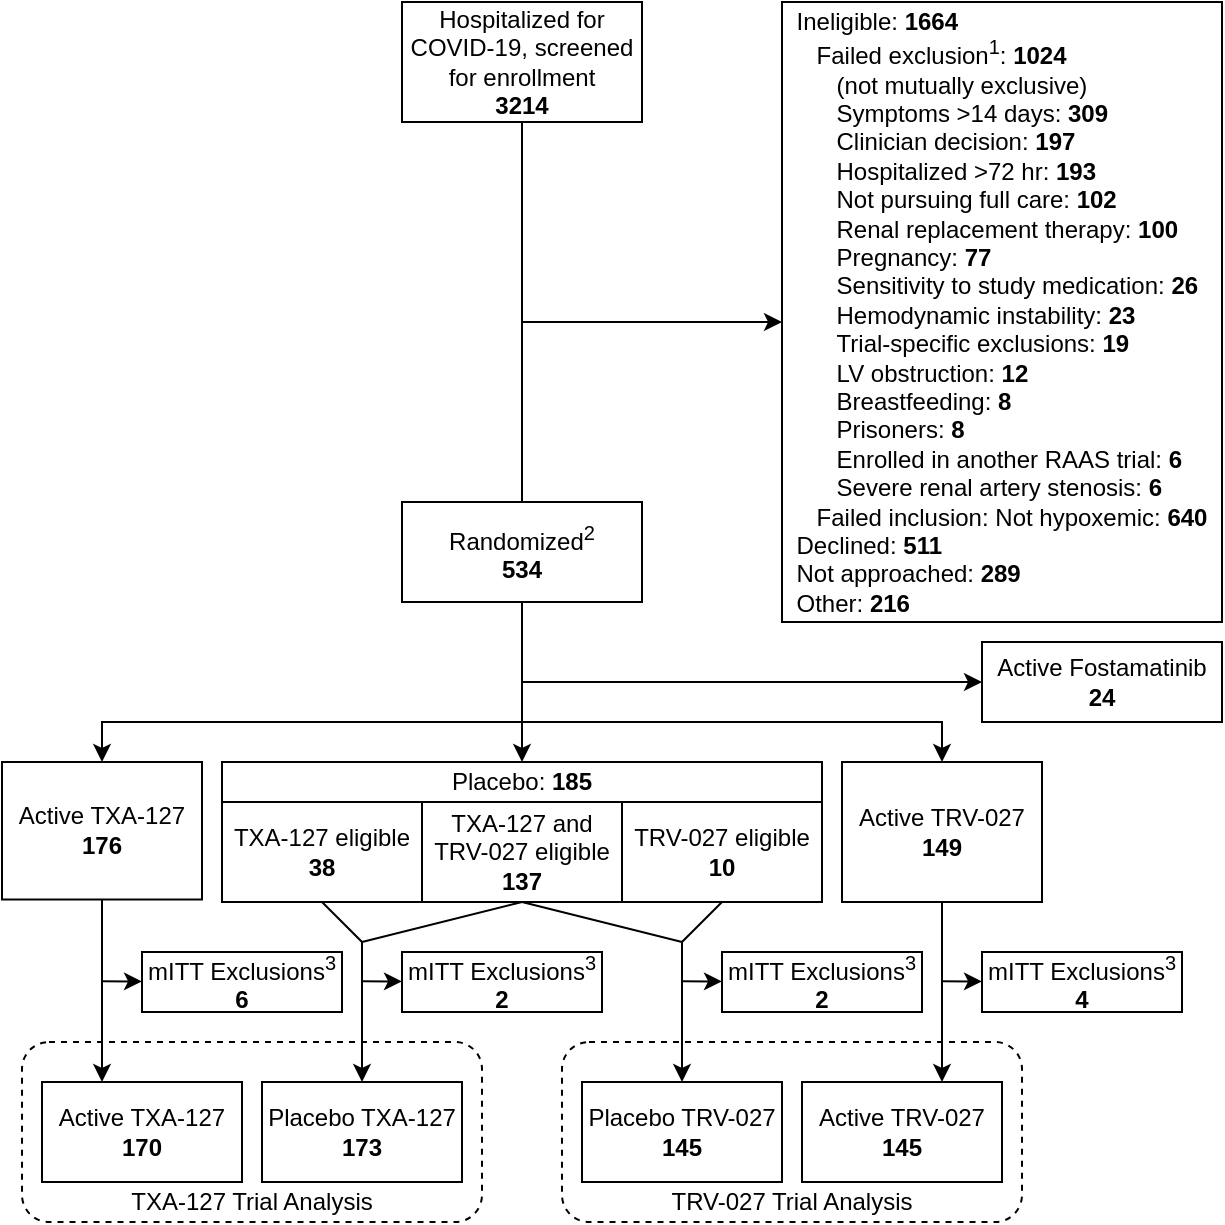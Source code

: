 <mxfile version="21.6.9" type="google">
  <diagram id="HfjM1wZW--X67TTqQhMb" name="Page-1">
    <mxGraphModel grid="1" page="1" gridSize="10" guides="1" tooltips="1" connect="1" arrows="1" fold="1" pageScale="1" pageWidth="850" pageHeight="1100" math="0" shadow="0">
      <root>
        <mxCell id="0" />
        <mxCell id="1" parent="0" />
        <mxCell id="et5guZH8IR5iMEiWxP18-28" value="" style="rounded=1;whiteSpace=wrap;html=1;dashed=1;" vertex="1" parent="1">
          <mxGeometry x="440" y="600" width="230" height="90" as="geometry" />
        </mxCell>
        <mxCell id="et5guZH8IR5iMEiWxP18-27" value="" style="rounded=1;whiteSpace=wrap;html=1;dashed=1;" vertex="1" parent="1">
          <mxGeometry x="170" y="600" width="230" height="90" as="geometry" />
        </mxCell>
        <mxCell id="et5guZH8IR5iMEiWxP18-1" value="Hospitalized for COVID-19, screened for enrollment&lt;br&gt;&lt;b&gt;3214&lt;/b&gt;" style="rounded=0;whiteSpace=wrap;html=1;" vertex="1" parent="1">
          <mxGeometry x="360" y="80" width="120" height="60" as="geometry" />
        </mxCell>
        <mxCell id="et5guZH8IR5iMEiWxP18-2" value="" style="endArrow=none;html=1;rounded=0;exitX=0.5;exitY=1;exitDx=0;exitDy=0;endFill=0;entryX=0.5;entryY=0;entryDx=0;entryDy=0;" edge="1" parent="1" source="et5guZH8IR5iMEiWxP18-1" target="et5guZH8IR5iMEiWxP18-10">
          <mxGeometry width="50" height="50" relative="1" as="geometry">
            <mxPoint x="400" y="370" as="sourcePoint" />
            <mxPoint x="420" y="280" as="targetPoint" />
          </mxGeometry>
        </mxCell>
        <mxCell id="et5guZH8IR5iMEiWxP18-4" value="&lt;div style=&quot;text-align: left;&quot;&gt;&lt;span style=&quot;background-color: initial;&quot;&gt;Ineligible:&amp;nbsp;&lt;/span&gt;&lt;b style=&quot;background-color: initial;&quot;&gt;1664&lt;/b&gt;&lt;/div&gt;&lt;div style=&quot;text-align: left;&quot;&gt;&lt;span style=&quot;background-color: initial;&quot;&gt;&lt;b&gt;&amp;nbsp; &amp;nbsp;&lt;/b&gt;Failed exclusion&lt;sup&gt;1&lt;/sup&gt;:&amp;nbsp;&lt;b&gt;1024&lt;/b&gt;&lt;/span&gt;&lt;/div&gt;&lt;div style=&quot;text-align: left;&quot;&gt;&lt;span style=&quot;background-color: initial;&quot;&gt;&lt;b&gt;&amp;nbsp; &amp;nbsp; &amp;nbsp; &lt;/b&gt;(not mutually exclusive)&lt;/span&gt;&lt;/div&gt;&lt;div style=&quot;text-align: left;&quot;&gt;&lt;span style=&quot;background-color: initial;&quot;&gt;&amp;nbsp; &amp;nbsp; &amp;nbsp; Symptoms &amp;gt;14 days: &lt;b&gt;309&lt;/b&gt;&lt;/span&gt;&lt;br&gt;&lt;/div&gt;&lt;div style=&quot;text-align: left;&quot;&gt;&amp;nbsp; &amp;nbsp; &amp;nbsp; Clinician decision: &lt;b&gt;197&lt;/b&gt;&lt;/div&gt;&lt;div style=&quot;text-align: left;&quot;&gt;&amp;nbsp; &amp;nbsp; &amp;nbsp; Hospitalized &amp;gt;72 hr: &lt;b&gt;193&lt;/b&gt;&lt;/div&gt;&lt;div style=&quot;text-align: left;&quot;&gt;&amp;nbsp; &amp;nbsp; &amp;nbsp; Not pursuing full care:&amp;nbsp;&lt;b style=&quot;border-color: var(--border-color);&quot;&gt;102&lt;/b&gt;&lt;b&gt;&lt;br&gt;&lt;/b&gt;&lt;/div&gt;&lt;div style=&quot;text-align: left;&quot;&gt;&amp;nbsp; &amp;nbsp; &amp;nbsp; Renal replacement therapy: &lt;b&gt;100&lt;/b&gt;&lt;/div&gt;&lt;div style=&quot;text-align: left;&quot;&gt;&lt;span style=&quot;background-color: initial;&quot;&gt;&amp;nbsp; &amp;nbsp; &amp;nbsp; Pregnancy: &lt;/span&gt;&lt;b style=&quot;background-color: initial;&quot;&gt;77&lt;/b&gt;&lt;/div&gt;&lt;div style=&quot;text-align: left;&quot;&gt;&lt;b style=&quot;background-color: initial;&quot;&gt;&amp;nbsp; &amp;nbsp; &amp;nbsp; &lt;/b&gt;&lt;span style=&quot;background-color: initial;&quot;&gt;Sensitivity to study medication: &lt;b&gt;26&lt;/b&gt;&lt;/span&gt;&lt;/div&gt;&lt;div style=&quot;text-align: left;&quot;&gt;&lt;span style=&quot;background-color: initial;&quot;&gt;&amp;nbsp; &amp;nbsp; &amp;nbsp; Hemodynamic instability: &lt;b&gt;23&lt;/b&gt;&lt;/span&gt;&lt;/div&gt;&lt;div style=&quot;text-align: left;&quot;&gt;&lt;b style=&quot;border-color: var(--border-color);&quot;&gt;&amp;nbsp; &amp;nbsp; &amp;nbsp;&amp;nbsp;&lt;/b&gt;Trial-specific exclusions:&amp;nbsp;&lt;b style=&quot;border-color: var(--border-color);&quot;&gt;19&lt;/b&gt;&lt;span style=&quot;background-color: initial;&quot;&gt;&lt;b&gt;&lt;br&gt;&lt;/b&gt;&lt;/span&gt;&lt;/div&gt;&lt;div style=&quot;text-align: left;&quot;&gt;&lt;span style=&quot;background-color: initial;&quot;&gt;&lt;b&gt;&amp;nbsp; &amp;nbsp; &amp;nbsp; &lt;/b&gt;LV obstruction: &lt;b&gt;12&lt;/b&gt;&lt;/span&gt;&lt;/div&gt;&lt;div style=&quot;text-align: left;&quot;&gt;&lt;span style=&quot;background-color: initial;&quot;&gt;&lt;b&gt;&amp;nbsp; &amp;nbsp; &amp;nbsp; &lt;/b&gt;Breastfeeding: &lt;b&gt;8&lt;/b&gt;&lt;/span&gt;&lt;/div&gt;&lt;div style=&quot;text-align: left;&quot;&gt;&lt;span style=&quot;background-color: initial;&quot;&gt;&amp;nbsp; &amp;nbsp; &amp;nbsp; Prisoners: &lt;b&gt;8&lt;/b&gt;&lt;/span&gt;&lt;/div&gt;&lt;div style=&quot;text-align: left;&quot;&gt;&lt;span style=&quot;background-color: initial;&quot;&gt;&amp;nbsp; &amp;nbsp; &amp;nbsp; Enrolled in another RAAS trial: &lt;b&gt;6&lt;/b&gt;&lt;/span&gt;&lt;/div&gt;&lt;div style=&quot;text-align: left;&quot;&gt;&lt;span style=&quot;background-color: initial;&quot;&gt;&amp;nbsp; &amp;nbsp; &amp;nbsp; Severe renal artery stenosis: &lt;b&gt;6&lt;/b&gt;&lt;/span&gt;&lt;/div&gt;&lt;div style=&quot;text-align: left;&quot;&gt;&amp;nbsp; &amp;nbsp;Failed inclusion: Not hypoxemic:&amp;nbsp;&lt;b style=&quot;border-color: var(--border-color);&quot;&gt;640&lt;/b&gt;&lt;b&gt;&lt;br&gt;&lt;/b&gt;&lt;/div&gt;&lt;div style=&quot;text-align: left;&quot;&gt;&lt;span style=&quot;border-color: var(--border-color);&quot;&gt;Declined:&amp;nbsp;&lt;b style=&quot;font-weight: bold; border-color: var(--border-color); background-color: initial;&quot;&gt;511&lt;/b&gt;&lt;br&gt;&lt;/span&gt;&lt;/div&gt;&lt;div style=&quot;text-align: left;&quot;&gt;&lt;span style=&quot;background-color: initial;&quot;&gt;Not approached:&amp;nbsp;&lt;/span&gt;&lt;b style=&quot;background-color: initial;&quot;&gt;289&lt;/b&gt;&lt;/div&gt;&lt;div style=&quot;text-align: left;&quot;&gt;&lt;span style=&quot;background-color: initial;&quot;&gt;Other:&amp;nbsp;&lt;/span&gt;&lt;b style=&quot;background-color: initial;&quot;&gt;216&lt;/b&gt;&lt;br&gt;&lt;/div&gt;" style="rounded=0;whiteSpace=wrap;html=1;" vertex="1" parent="1">
          <mxGeometry x="550" y="80" width="220" height="310" as="geometry" />
        </mxCell>
        <mxCell id="et5guZH8IR5iMEiWxP18-10" value="Randomized&lt;sup style=&quot;&quot;&gt;&lt;font style=&quot;font-size: 10px;&quot;&gt;2&lt;/font&gt;&lt;/sup&gt;&lt;br&gt;&lt;b&gt;534&lt;/b&gt;" style="rounded=0;whiteSpace=wrap;html=1;" vertex="1" parent="1">
          <mxGeometry x="360" y="330" width="120" height="50" as="geometry" />
        </mxCell>
        <mxCell id="et5guZH8IR5iMEiWxP18-12" value="" style="endArrow=none;html=1;rounded=0;entryX=0.5;entryY=1;entryDx=0;entryDy=0;" edge="1" parent="1" target="et5guZH8IR5iMEiWxP18-10">
          <mxGeometry width="50" height="50" relative="1" as="geometry">
            <mxPoint x="420" y="420" as="sourcePoint" />
            <mxPoint x="450" y="330" as="targetPoint" />
          </mxGeometry>
        </mxCell>
        <mxCell id="et5guZH8IR5iMEiWxP18-13" value="" style="endArrow=classic;html=1;rounded=0;entryX=0.5;entryY=0;entryDx=0;entryDy=0;endFill=1;" edge="1" parent="1" target="et5guZH8IR5iMEiWxP18-18">
          <mxGeometry width="50" height="50" relative="1" as="geometry">
            <mxPoint x="420" y="440" as="sourcePoint" />
            <mxPoint x="600" y="480" as="targetPoint" />
            <Array as="points">
              <mxPoint x="630" y="440" />
            </Array>
          </mxGeometry>
        </mxCell>
        <mxCell id="et5guZH8IR5iMEiWxP18-14" value="" style="endArrow=classic;html=1;rounded=0;entryX=0.5;entryY=0;entryDx=0;entryDy=0;endFill=1;" edge="1" parent="1" target="et5guZH8IR5iMEiWxP18-16">
          <mxGeometry width="50" height="50" relative="1" as="geometry">
            <mxPoint x="420" y="440" as="sourcePoint" />
            <mxPoint x="240" y="480" as="targetPoint" />
            <Array as="points">
              <mxPoint x="330" y="440" />
              <mxPoint x="210" y="440" />
            </Array>
          </mxGeometry>
        </mxCell>
        <mxCell id="et5guZH8IR5iMEiWxP18-15" value="" style="endArrow=classic;html=1;rounded=0;entryX=0.5;entryY=0;entryDx=0;entryDy=0;endFill=1;" edge="1" parent="1" target="et5guZH8IR5iMEiWxP18-17">
          <mxGeometry width="50" height="50" relative="1" as="geometry">
            <mxPoint x="420" y="420" as="sourcePoint" />
            <mxPoint x="420" y="460" as="targetPoint" />
          </mxGeometry>
        </mxCell>
        <mxCell id="et5guZH8IR5iMEiWxP18-16" value="&lt;div style=&quot;&quot;&gt;&lt;span style=&quot;background-color: initial;&quot;&gt;Active TXA-127&lt;/span&gt;&lt;/div&gt;&lt;div style=&quot;&quot;&gt;&lt;b&gt;176&lt;/b&gt;&lt;/div&gt;" style="rounded=0;whiteSpace=wrap;html=1;align=center;" vertex="1" parent="1">
          <mxGeometry x="160" y="460" width="100" height="68.75" as="geometry" />
        </mxCell>
        <mxCell id="et5guZH8IR5iMEiWxP18-17" value="&lt;b&gt;&lt;br&gt;&lt;/b&gt;" style="rounded=0;whiteSpace=wrap;html=1;" vertex="1" parent="1">
          <mxGeometry x="320" y="460" width="200" height="70" as="geometry" />
        </mxCell>
        <mxCell id="et5guZH8IR5iMEiWxP18-18" value="Active TRV-027&lt;br&gt;&lt;b&gt;149&lt;/b&gt;" style="rounded=0;whiteSpace=wrap;html=1;" vertex="1" parent="1">
          <mxGeometry x="580" y="460" width="100" height="70" as="geometry" />
        </mxCell>
        <mxCell id="et5guZH8IR5iMEiWxP18-20" value="Active Fostamatinib&lt;br&gt;&lt;b&gt;24&lt;/b&gt;" style="rounded=0;whiteSpace=wrap;html=1;" vertex="1" parent="1">
          <mxGeometry x="650" y="400" width="120" height="40" as="geometry" />
        </mxCell>
        <mxCell id="et5guZH8IR5iMEiWxP18-22" style="edgeStyle=orthogonalEdgeStyle;rounded=0;orthogonalLoop=1;jettySize=auto;html=1;exitX=0.5;exitY=1;exitDx=0;exitDy=0;endArrow=none;endFill=0;" edge="1" parent="1" source="et5guZH8IR5iMEiWxP18-16" target="et5guZH8IR5iMEiWxP18-16">
          <mxGeometry relative="1" as="geometry" />
        </mxCell>
        <mxCell id="et5guZH8IR5iMEiWxP18-23" value="&lt;font style=&quot;font-size: 12px;&quot;&gt;Placebo TXA-127&lt;br&gt;&lt;b&gt;173&lt;/b&gt;&lt;/font&gt;" style="rounded=0;whiteSpace=wrap;html=1;" vertex="1" parent="1">
          <mxGeometry x="290" y="620" width="100" height="50" as="geometry" />
        </mxCell>
        <mxCell id="et5guZH8IR5iMEiWxP18-24" value="Placebo TRV-027&lt;br&gt;&lt;b&gt;145&lt;/b&gt;" style="rounded=0;whiteSpace=wrap;html=1;" vertex="1" parent="1">
          <mxGeometry x="450" y="620" width="100" height="50" as="geometry" />
        </mxCell>
        <mxCell id="et5guZH8IR5iMEiWxP18-33" value="" style="endArrow=classic;html=1;rounded=0;" edge="1" parent="1">
          <mxGeometry width="50" height="50" relative="1" as="geometry">
            <mxPoint x="420" y="240" as="sourcePoint" />
            <mxPoint x="550" y="240" as="targetPoint" />
            <Array as="points">
              <mxPoint x="490" y="240" />
              <mxPoint x="530" y="240" />
            </Array>
          </mxGeometry>
        </mxCell>
        <mxCell id="et5guZH8IR5iMEiWxP18-45" value="" style="endArrow=classic;html=1;rounded=0;exitX=0.5;exitY=1;exitDx=0;exitDy=0;entryX=0.5;entryY=0;entryDx=0;entryDy=0;" edge="1" parent="1" source="jMuF3EqlF6J_qGCGLpIN-3" target="et5guZH8IR5iMEiWxP18-24">
          <mxGeometry width="50" height="50" relative="1" as="geometry">
            <mxPoint x="420" y="560" as="sourcePoint" />
            <mxPoint x="460" y="590" as="targetPoint" />
            <Array as="points">
              <mxPoint x="500" y="550" />
            </Array>
          </mxGeometry>
        </mxCell>
        <mxCell id="et5guZH8IR5iMEiWxP18-49" value="TXA-127 Trial Analysis" style="text;html=1;strokeColor=none;fillColor=none;align=center;verticalAlign=middle;whiteSpace=wrap;rounded=0;dashed=1;" vertex="1" parent="1">
          <mxGeometry x="210" y="670" width="150" height="20" as="geometry" />
        </mxCell>
        <mxCell id="et5guZH8IR5iMEiWxP18-55" value="" style="endArrow=classic;html=1;rounded=0;entryX=0;entryY=0.5;entryDx=0;entryDy=0;entryPerimeter=0;" edge="1" parent="1">
          <mxGeometry width="50" height="50" relative="1" as="geometry">
            <mxPoint x="420" y="420" as="sourcePoint" />
            <mxPoint x="650" y="420" as="targetPoint" />
          </mxGeometry>
        </mxCell>
        <mxCell id="et5guZH8IR5iMEiWxP18-56" value="&lt;div style=&quot;&quot;&gt;&lt;span style=&quot;background-color: initial;&quot;&gt;Active TXA-127&lt;/span&gt;&lt;/div&gt;&lt;div style=&quot;&quot;&gt;&lt;b&gt;170&lt;/b&gt;&lt;/div&gt;" style="rounded=0;whiteSpace=wrap;html=1;align=center;" vertex="1" parent="1">
          <mxGeometry x="180" y="620" width="100" height="50" as="geometry" />
        </mxCell>
        <mxCell id="et5guZH8IR5iMEiWxP18-57" value="Active TRV-027&lt;br&gt;&lt;b&gt;145&lt;/b&gt;" style="rounded=0;whiteSpace=wrap;html=1;" vertex="1" parent="1">
          <mxGeometry x="560" y="620" width="100" height="50" as="geometry" />
        </mxCell>
        <mxCell id="et5guZH8IR5iMEiWxP18-58" value="" style="endArrow=classic;html=1;rounded=0;exitX=0.5;exitY=1;exitDx=0;exitDy=0;" edge="1" parent="1" source="et5guZH8IR5iMEiWxP18-16">
          <mxGeometry width="50" height="50" relative="1" as="geometry">
            <mxPoint x="205" y="530" as="sourcePoint" />
            <mxPoint x="210" y="620" as="targetPoint" />
            <Array as="points">
              <mxPoint x="210" y="570" />
            </Array>
          </mxGeometry>
        </mxCell>
        <mxCell id="et5guZH8IR5iMEiWxP18-59" value="" style="endArrow=classic;html=1;rounded=0;exitX=0.5;exitY=1;exitDx=0;exitDy=0;" edge="1" parent="1" source="et5guZH8IR5iMEiWxP18-18">
          <mxGeometry width="50" height="50" relative="1" as="geometry">
            <mxPoint x="630" y="540" as="sourcePoint" />
            <mxPoint x="630" y="620" as="targetPoint" />
          </mxGeometry>
        </mxCell>
        <mxCell id="et5guZH8IR5iMEiWxP18-69" value="TRV-027 Trial Analysis" style="text;html=1;strokeColor=none;fillColor=none;align=center;verticalAlign=middle;whiteSpace=wrap;rounded=0;dashed=1;" vertex="1" parent="1">
          <mxGeometry x="480" y="670" width="150" height="20" as="geometry" />
        </mxCell>
        <mxCell id="jMuF3EqlF6J_qGCGLpIN-2" value="TXA-127 eligible&lt;br&gt;&lt;b&gt;38&lt;/b&gt;" style="rounded=0;whiteSpace=wrap;html=1;" vertex="1" parent="1">
          <mxGeometry x="270" y="480" width="100" height="50" as="geometry" />
        </mxCell>
        <mxCell id="jMuF3EqlF6J_qGCGLpIN-3" value="TRV-027 eligible&lt;br&gt;&lt;b&gt;10&lt;/b&gt;" style="rounded=0;whiteSpace=wrap;html=1;" vertex="1" parent="1">
          <mxGeometry x="470" y="480" width="100" height="50" as="geometry" />
        </mxCell>
        <mxCell id="jMuF3EqlF6J_qGCGLpIN-4" value="TXA-127 and TRV-027 eligible&lt;br&gt;&lt;b&gt;137&lt;/b&gt;" style="rounded=0;whiteSpace=wrap;html=1;" vertex="1" parent="1">
          <mxGeometry x="370" y="480" width="100" height="50" as="geometry" />
        </mxCell>
        <mxCell id="wyQJDgZwZa48RFsRyzTD-7" value="" style="endArrow=classic;html=1;rounded=0;exitX=0.5;exitY=1;exitDx=0;exitDy=0;entryX=0.5;entryY=0;entryDx=0;entryDy=0;" edge="1" parent="1" source="jMuF3EqlF6J_qGCGLpIN-2" target="et5guZH8IR5iMEiWxP18-23">
          <mxGeometry width="50" height="50" relative="1" as="geometry">
            <mxPoint x="660" y="440" as="sourcePoint" />
            <mxPoint x="380" y="590" as="targetPoint" />
            <Array as="points">
              <mxPoint x="340" y="550" />
            </Array>
          </mxGeometry>
        </mxCell>
        <mxCell id="wyQJDgZwZa48RFsRyzTD-10" value="" style="endArrow=none;html=1;rounded=0;entryX=0.5;entryY=1;entryDx=0;entryDy=0;" edge="1" parent="1" target="jMuF3EqlF6J_qGCGLpIN-4">
          <mxGeometry width="50" height="50" relative="1" as="geometry">
            <mxPoint x="340" y="550" as="sourcePoint" />
            <mxPoint x="420" y="520" as="targetPoint" />
          </mxGeometry>
        </mxCell>
        <mxCell id="wyQJDgZwZa48RFsRyzTD-11" value="" style="endArrow=none;html=1;rounded=0;exitX=0.5;exitY=1;exitDx=0;exitDy=0;" edge="1" parent="1" source="jMuF3EqlF6J_qGCGLpIN-4">
          <mxGeometry width="50" height="50" relative="1" as="geometry">
            <mxPoint x="420" y="520" as="sourcePoint" />
            <mxPoint x="500" y="550" as="targetPoint" />
          </mxGeometry>
        </mxCell>
        <mxCell id="e6Mgp7aJvmVQ6rzXZ3QZ-8" value="Placebo: &lt;b&gt;185&lt;/b&gt;" style="rounded=0;whiteSpace=wrap;html=1;" vertex="1" parent="1">
          <mxGeometry x="270" y="460" width="300" height="20" as="geometry" />
        </mxCell>
        <mxCell id="e6Mgp7aJvmVQ6rzXZ3QZ-17" style="edgeStyle=orthogonalEdgeStyle;rounded=0;orthogonalLoop=1;jettySize=auto;html=1;exitX=0;exitY=0.5;exitDx=0;exitDy=0;fontSize=12;entryX=0;entryY=0.5;entryDx=0;entryDy=0;" edge="1" parent="1" target="e6Mgp7aJvmVQ6rzXZ3QZ-9">
          <mxGeometry relative="1" as="geometry">
            <mxPoint x="210" y="569.667" as="sourcePoint" />
          </mxGeometry>
        </mxCell>
        <mxCell id="e6Mgp7aJvmVQ6rzXZ3QZ-9" value="&lt;font style=&quot;font-size: 12px;&quot;&gt;mITT Exclusions&lt;sup&gt;3&lt;/sup&gt;&lt;br&gt;&lt;b&gt;6&lt;/b&gt;&lt;br&gt;&lt;/font&gt;" style="rounded=0;whiteSpace=wrap;html=1;fontSize=10;" vertex="1" parent="1">
          <mxGeometry x="230" y="555" width="100" height="30" as="geometry" />
        </mxCell>
        <mxCell id="e6Mgp7aJvmVQ6rzXZ3QZ-18" style="edgeStyle=orthogonalEdgeStyle;rounded=0;orthogonalLoop=1;jettySize=auto;html=1;exitX=0;exitY=0.5;exitDx=0;exitDy=0;fontSize=12;entryX=0;entryY=0.5;entryDx=0;entryDy=0;" edge="1" parent="1" target="e6Mgp7aJvmVQ6rzXZ3QZ-10">
          <mxGeometry relative="1" as="geometry">
            <mxPoint x="340" y="569.667" as="sourcePoint" />
          </mxGeometry>
        </mxCell>
        <mxCell id="e6Mgp7aJvmVQ6rzXZ3QZ-10" value="&lt;font style=&quot;font-size: 12px;&quot;&gt;mITT Exclusions&lt;sup style=&quot;border-color: var(--border-color);&quot;&gt;3&lt;/sup&gt;&lt;br&gt;&lt;b&gt;2&lt;/b&gt;&lt;br&gt;&lt;/font&gt;" style="rounded=0;whiteSpace=wrap;html=1;fontSize=10;" vertex="1" parent="1">
          <mxGeometry x="360" y="555" width="100" height="30" as="geometry" />
        </mxCell>
        <mxCell id="e6Mgp7aJvmVQ6rzXZ3QZ-19" style="edgeStyle=orthogonalEdgeStyle;rounded=0;orthogonalLoop=1;jettySize=auto;html=1;exitX=0;exitY=0.5;exitDx=0;exitDy=0;fontSize=12;entryX=0;entryY=0.5;entryDx=0;entryDy=0;" edge="1" parent="1" target="e6Mgp7aJvmVQ6rzXZ3QZ-11">
          <mxGeometry relative="1" as="geometry">
            <mxPoint x="500" y="569.667" as="sourcePoint" />
          </mxGeometry>
        </mxCell>
        <mxCell id="e6Mgp7aJvmVQ6rzXZ3QZ-11" value="&lt;font style=&quot;font-size: 12px;&quot;&gt;mITT Exclusions&lt;sup style=&quot;border-color: var(--border-color);&quot;&gt;3&lt;/sup&gt;&lt;br&gt;&lt;b&gt;2&lt;/b&gt;&lt;br&gt;&lt;/font&gt;" style="rounded=0;whiteSpace=wrap;html=1;fontSize=10;" vertex="1" parent="1">
          <mxGeometry x="520" y="555" width="100" height="30" as="geometry" />
        </mxCell>
        <mxCell id="e6Mgp7aJvmVQ6rzXZ3QZ-20" style="edgeStyle=orthogonalEdgeStyle;rounded=0;orthogonalLoop=1;jettySize=auto;html=1;exitX=0;exitY=0.5;exitDx=0;exitDy=0;fontSize=12;strokeColor=default;endSize=6;entryX=0;entryY=0.5;entryDx=0;entryDy=0;" edge="1" parent="1" target="e6Mgp7aJvmVQ6rzXZ3QZ-12">
          <mxGeometry relative="1" as="geometry">
            <mxPoint x="630" y="569.667" as="sourcePoint" />
          </mxGeometry>
        </mxCell>
        <mxCell id="e6Mgp7aJvmVQ6rzXZ3QZ-12" value="&lt;font style=&quot;font-size: 12px;&quot;&gt;mITT Exclusions&lt;sup style=&quot;border-color: var(--border-color);&quot;&gt;3&lt;/sup&gt;&lt;br&gt;&lt;b&gt;4&lt;/b&gt;&lt;br&gt;&lt;/font&gt;" style="rounded=0;whiteSpace=wrap;html=1;fontSize=10;" vertex="1" parent="1">
          <mxGeometry x="650" y="555" width="100" height="30" as="geometry" />
        </mxCell>
      </root>
    </mxGraphModel>
  </diagram>
</mxfile>
